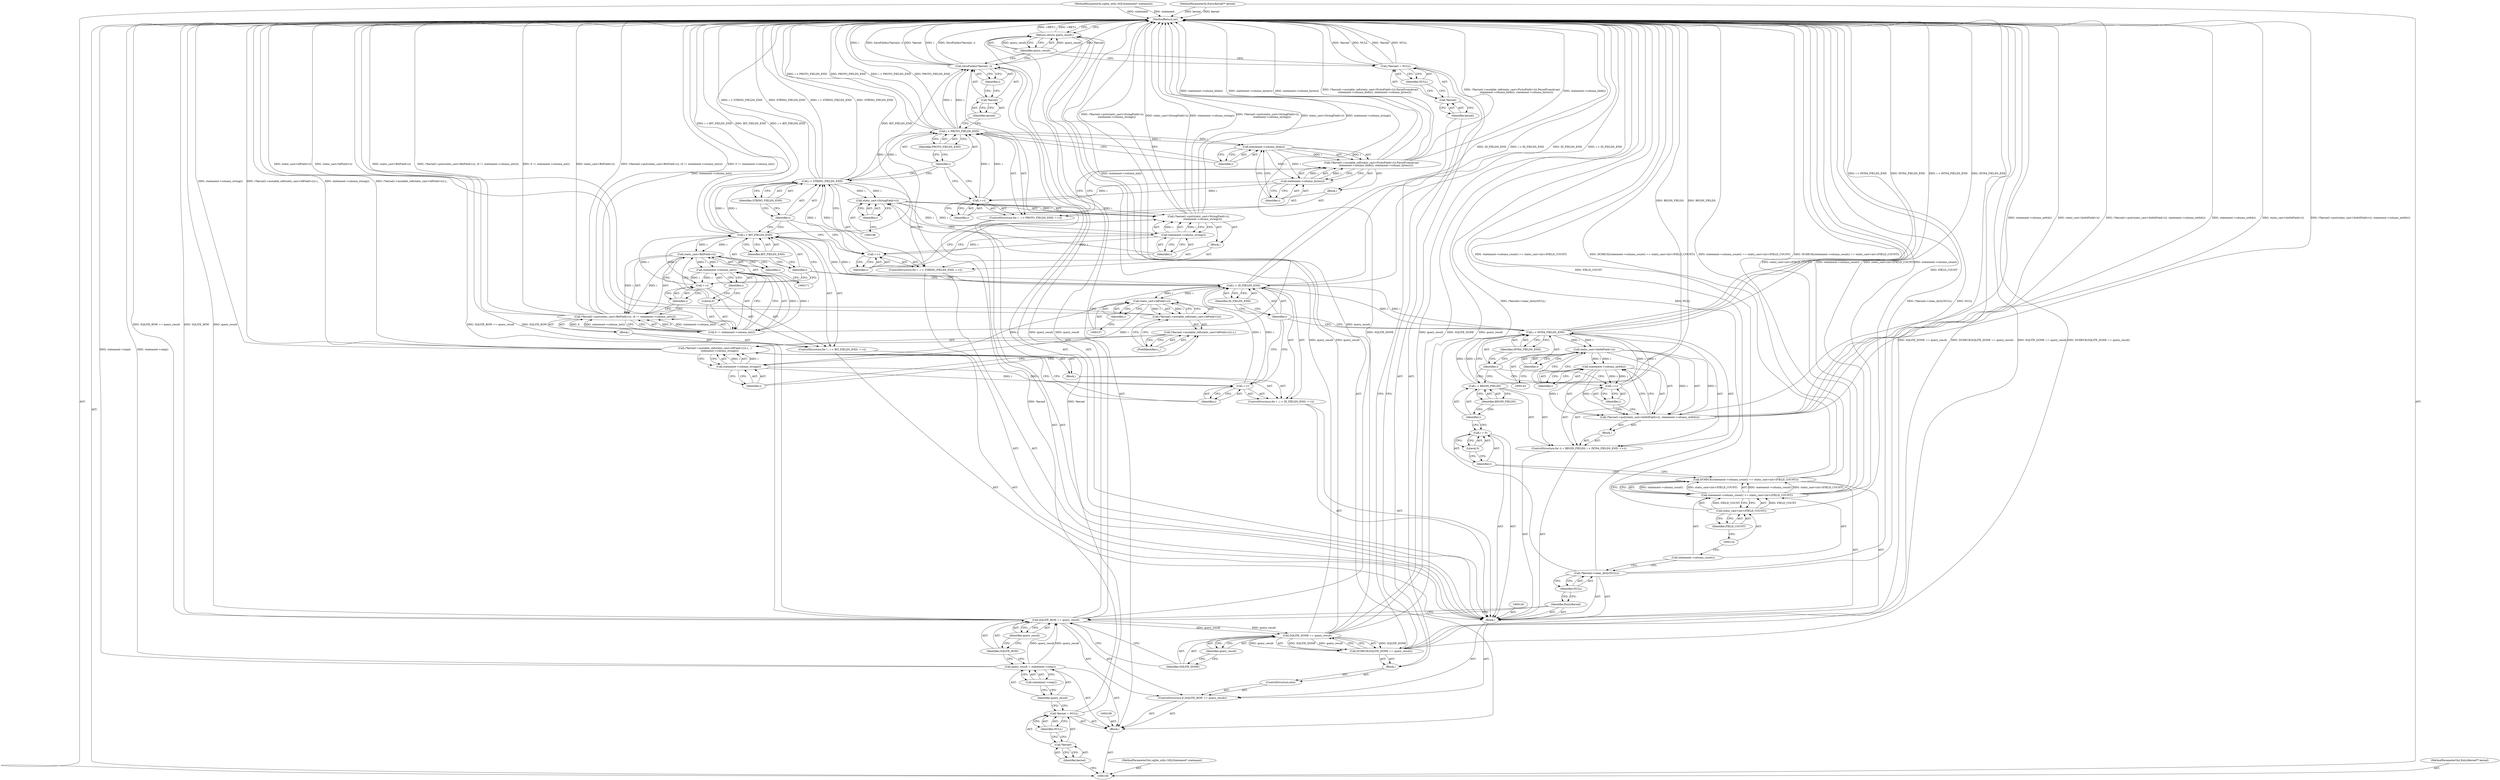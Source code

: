 digraph "0_Chrome_19190765882e272a6a2162c89acdb29110f7e3cf_22" {
"1000218" [label="(MethodReturn,int)"];
"1000101" [label="(MethodParameterIn,sqlite_utils::SQLStatement* statement)"];
"1000316" [label="(MethodParameterOut,sqlite_utils::SQLStatement* statement)"];
"1000102" [label="(MethodParameterIn,EntryKernel** kernel)"];
"1000317" [label="(MethodParameterOut,EntryKernel** kernel)"];
"1000103" [label="(Block,)"];
"1000141" [label="(Call,static_cast<Int64Field>(i))"];
"1000143" [label="(Identifier,i)"];
"1000144" [label="(Call,statement->column_int64(i))"];
"1000140" [label="(Call,(*kernel)->put(static_cast<Int64Field>(i), statement->column_int64(i)))"];
"1000145" [label="(Identifier,i)"];
"1000147" [label="(Call,i < ID_FIELDS_END)"];
"1000148" [label="(Identifier,i)"];
"1000149" [label="(Identifier,ID_FIELDS_END)"];
"1000150" [label="(Call,++i)"];
"1000151" [label="(Identifier,i)"];
"1000152" [label="(Block,)"];
"1000146" [label="(ControlStructure,for ( ; i < ID_FIELDS_END; ++i))"];
"1000156" [label="(Call,static_cast<IdField>(i))"];
"1000158" [label="(Identifier,i)"];
"1000159" [label="(FieldIdentifier,s_)"];
"1000153" [label="(Call,(*kernel)->mutable_ref(static_cast<IdField>(i)).s_ =\n           statement->column_string(i))"];
"1000154" [label="(Call,(*kernel)->mutable_ref(static_cast<IdField>(i)).s_)"];
"1000155" [label="(Call,(*kernel)->mutable_ref(static_cast<IdField>(i)))"];
"1000160" [label="(Call,statement->column_string(i))"];
"1000161" [label="(Identifier,i)"];
"1000163" [label="(Call,i < BIT_FIELDS_END)"];
"1000164" [label="(Identifier,i)"];
"1000165" [label="(Identifier,BIT_FIELDS_END)"];
"1000166" [label="(Call,++i)"];
"1000167" [label="(Identifier,i)"];
"1000168" [label="(Block,)"];
"1000162" [label="(ControlStructure,for ( ; i < BIT_FIELDS_END; ++i))"];
"1000170" [label="(Call,static_cast<BitField>(i))"];
"1000172" [label="(Identifier,i)"];
"1000173" [label="(Call,0 != statement->column_int(i))"];
"1000174" [label="(Literal,0)"];
"1000175" [label="(Call,statement->column_int(i))"];
"1000169" [label="(Call,(*kernel)->put(static_cast<BitField>(i), (0 != statement->column_int(i))))"];
"1000176" [label="(Identifier,i)"];
"1000178" [label="(Call,i < STRING_FIELDS_END)"];
"1000179" [label="(Identifier,i)"];
"1000180" [label="(Identifier,STRING_FIELDS_END)"];
"1000181" [label="(Call,++i)"];
"1000182" [label="(Identifier,i)"];
"1000177" [label="(ControlStructure,for ( ; i < STRING_FIELDS_END; ++i))"];
"1000183" [label="(Block,)"];
"1000107" [label="(Identifier,NULL)"];
"1000104" [label="(Call,*kernel = NULL)"];
"1000105" [label="(Call,*kernel)"];
"1000106" [label="(Identifier,kernel)"];
"1000185" [label="(Call,static_cast<StringField>(i))"];
"1000187" [label="(Identifier,i)"];
"1000184" [label="(Call,(*kernel)->put(static_cast<StringField>(i),\n          statement->column_string(i)))"];
"1000188" [label="(Call,statement->column_string(i))"];
"1000189" [label="(Identifier,i)"];
"1000191" [label="(Call,i < PROTO_FIELDS_END)"];
"1000192" [label="(Identifier,i)"];
"1000193" [label="(Identifier,PROTO_FIELDS_END)"];
"1000194" [label="(Call,++i)"];
"1000195" [label="(Identifier,i)"];
"1000196" [label="(Block,)"];
"1000190" [label="(ControlStructure,for ( ; i < PROTO_FIELDS_END; ++i))"];
"1000197" [label="(Call,(*kernel)->mutable_ref(static_cast<ProtoField>(i)).ParseFromArray(\n           statement->column_blob(i), statement->column_bytes(i)))"];
"1000198" [label="(Call,statement->column_blob(i))"];
"1000199" [label="(Identifier,i)"];
"1000200" [label="(Call,statement->column_bytes(i))"];
"1000201" [label="(Identifier,i)"];
"1000203" [label="(Call,*kernel)"];
"1000204" [label="(Identifier,kernel)"];
"1000205" [label="(Identifier,i)"];
"1000202" [label="(Call,ZeroFields((*kernel), i))"];
"1000207" [label="(Block,)"];
"1000206" [label="(ControlStructure,else)"];
"1000209" [label="(Call,SQLITE_DONE == query_result)"];
"1000210" [label="(Identifier,SQLITE_DONE)"];
"1000211" [label="(Identifier,query_result)"];
"1000208" [label="(Call,DCHECK(SQLITE_DONE == query_result))"];
"1000111" [label="(Call,statement->step())"];
"1000109" [label="(Call,query_result = statement->step())"];
"1000110" [label="(Identifier,query_result)"];
"1000215" [label="(Identifier,NULL)"];
"1000212" [label="(Call,(*kernel) = NULL)"];
"1000213" [label="(Call,*kernel)"];
"1000214" [label="(Identifier,kernel)"];
"1000217" [label="(Identifier,query_result)"];
"1000216" [label="(Return,return query_result;)"];
"1000112" [label="(ControlStructure,if (SQLITE_ROW == query_result))"];
"1000115" [label="(Identifier,query_result)"];
"1000113" [label="(Call,SQLITE_ROW == query_result)"];
"1000114" [label="(Identifier,SQLITE_ROW)"];
"1000117" [label="(Identifier,EntryKernel)"];
"1000119" [label="(Identifier,NULL)"];
"1000118" [label="(Call,(*kernel)->clear_dirty(NULL))"];
"1000121" [label="(Call,statement->column_count() == static_cast<int>(FIELD_COUNT))"];
"1000122" [label="(Call,statement->column_count())"];
"1000120" [label="(Call,DCHECK(statement->column_count() == static_cast<int>(FIELD_COUNT)))"];
"1000123" [label="(Call,static_cast<int>(FIELD_COUNT))"];
"1000125" [label="(Identifier,FIELD_COUNT)"];
"1000129" [label="(Literal,0)"];
"1000116" [label="(Block,)"];
"1000127" [label="(Call,i = 0)"];
"1000128" [label="(Identifier,i)"];
"1000131" [label="(Call,i = BEGIN_FIELDS)"];
"1000132" [label="(Identifier,i)"];
"1000133" [label="(Identifier,BEGIN_FIELDS)"];
"1000134" [label="(Call,i < INT64_FIELDS_END)"];
"1000135" [label="(Identifier,i)"];
"1000136" [label="(Identifier,INT64_FIELDS_END)"];
"1000130" [label="(ControlStructure,for (i = BEGIN_FIELDS; i < INT64_FIELDS_END; ++i))"];
"1000137" [label="(Call,++i)"];
"1000138" [label="(Identifier,i)"];
"1000139" [label="(Block,)"];
"1000218" -> "1000100"  [label="AST: "];
"1000218" -> "1000216"  [label="CFG: "];
"1000208" -> "1000218"  [label="DDG: SQLITE_DONE == query_result"];
"1000208" -> "1000218"  [label="DDG: DCHECK(SQLITE_DONE == query_result)"];
"1000184" -> "1000218"  [label="DDG: static_cast<StringField>(i)"];
"1000184" -> "1000218"  [label="DDG: statement->column_string(i)"];
"1000184" -> "1000218"  [label="DDG: (*kernel)->put(static_cast<StringField>(i),\n          statement->column_string(i))"];
"1000209" -> "1000218"  [label="DDG: SQLITE_DONE"];
"1000209" -> "1000218"  [label="DDG: query_result"];
"1000169" -> "1000218"  [label="DDG: (*kernel)->put(static_cast<BitField>(i), (0 != statement->column_int(i)))"];
"1000169" -> "1000218"  [label="DDG: 0 != statement->column_int(i)"];
"1000169" -> "1000218"  [label="DDG: static_cast<BitField>(i)"];
"1000197" -> "1000218"  [label="DDG: statement->column_bytes(i)"];
"1000197" -> "1000218"  [label="DDG: (*kernel)->mutable_ref(static_cast<ProtoField>(i)).ParseFromArray(\n           statement->column_blob(i), statement->column_bytes(i))"];
"1000197" -> "1000218"  [label="DDG: statement->column_blob(i)"];
"1000118" -> "1000218"  [label="DDG: (*kernel)->clear_dirty(NULL)"];
"1000118" -> "1000218"  [label="DDG: NULL"];
"1000155" -> "1000218"  [label="DDG: static_cast<IdField>(i)"];
"1000163" -> "1000218"  [label="DDG: i < BIT_FIELDS_END"];
"1000163" -> "1000218"  [label="DDG: BIT_FIELDS_END"];
"1000178" -> "1000218"  [label="DDG: i < STRING_FIELDS_END"];
"1000178" -> "1000218"  [label="DDG: STRING_FIELDS_END"];
"1000123" -> "1000218"  [label="DDG: FIELD_COUNT"];
"1000113" -> "1000218"  [label="DDG: SQLITE_ROW"];
"1000113" -> "1000218"  [label="DDG: query_result"];
"1000113" -> "1000218"  [label="DDG: SQLITE_ROW == query_result"];
"1000153" -> "1000218"  [label="DDG: statement->column_string(i)"];
"1000153" -> "1000218"  [label="DDG: (*kernel)->mutable_ref(static_cast<IdField>(i)).s_"];
"1000121" -> "1000218"  [label="DDG: static_cast<int>(FIELD_COUNT)"];
"1000121" -> "1000218"  [label="DDG: statement->column_count()"];
"1000140" -> "1000218"  [label="DDG: static_cast<Int64Field>(i)"];
"1000140" -> "1000218"  [label="DDG: (*kernel)->put(static_cast<Int64Field>(i), statement->column_int64(i))"];
"1000140" -> "1000218"  [label="DDG: statement->column_int64(i)"];
"1000134" -> "1000218"  [label="DDG: i < INT64_FIELDS_END"];
"1000134" -> "1000218"  [label="DDG: INT64_FIELDS_END"];
"1000191" -> "1000218"  [label="DDG: i < PROTO_FIELDS_END"];
"1000191" -> "1000218"  [label="DDG: PROTO_FIELDS_END"];
"1000202" -> "1000218"  [label="DDG: *kernel"];
"1000202" -> "1000218"  [label="DDG: i"];
"1000202" -> "1000218"  [label="DDG: ZeroFields((*kernel), i)"];
"1000120" -> "1000218"  [label="DDG: statement->column_count() == static_cast<int>(FIELD_COUNT)"];
"1000120" -> "1000218"  [label="DDG: DCHECK(statement->column_count() == static_cast<int>(FIELD_COUNT))"];
"1000147" -> "1000218"  [label="DDG: ID_FIELDS_END"];
"1000147" -> "1000218"  [label="DDG: i < ID_FIELDS_END"];
"1000131" -> "1000218"  [label="DDG: BEGIN_FIELDS"];
"1000102" -> "1000218"  [label="DDG: kernel"];
"1000212" -> "1000218"  [label="DDG: *kernel"];
"1000212" -> "1000218"  [label="DDG: NULL"];
"1000101" -> "1000218"  [label="DDG: statement"];
"1000109" -> "1000218"  [label="DDG: statement->step()"];
"1000173" -> "1000218"  [label="DDG: statement->column_int(i)"];
"1000216" -> "1000218"  [label="DDG: <RET>"];
"1000101" -> "1000100"  [label="AST: "];
"1000101" -> "1000218"  [label="DDG: statement"];
"1000316" -> "1000100"  [label="AST: "];
"1000102" -> "1000100"  [label="AST: "];
"1000102" -> "1000218"  [label="DDG: kernel"];
"1000317" -> "1000100"  [label="AST: "];
"1000103" -> "1000100"  [label="AST: "];
"1000104" -> "1000103"  [label="AST: "];
"1000108" -> "1000103"  [label="AST: "];
"1000109" -> "1000103"  [label="AST: "];
"1000112" -> "1000103"  [label="AST: "];
"1000216" -> "1000103"  [label="AST: "];
"1000141" -> "1000140"  [label="AST: "];
"1000141" -> "1000143"  [label="CFG: "];
"1000142" -> "1000141"  [label="AST: "];
"1000143" -> "1000141"  [label="AST: "];
"1000145" -> "1000141"  [label="CFG: "];
"1000141" -> "1000140"  [label="DDG: i"];
"1000134" -> "1000141"  [label="DDG: i"];
"1000141" -> "1000144"  [label="DDG: i"];
"1000143" -> "1000141"  [label="AST: "];
"1000143" -> "1000142"  [label="CFG: "];
"1000141" -> "1000143"  [label="CFG: "];
"1000144" -> "1000140"  [label="AST: "];
"1000144" -> "1000145"  [label="CFG: "];
"1000145" -> "1000144"  [label="AST: "];
"1000140" -> "1000144"  [label="CFG: "];
"1000144" -> "1000137"  [label="DDG: i"];
"1000144" -> "1000140"  [label="DDG: i"];
"1000141" -> "1000144"  [label="DDG: i"];
"1000140" -> "1000139"  [label="AST: "];
"1000140" -> "1000144"  [label="CFG: "];
"1000141" -> "1000140"  [label="AST: "];
"1000144" -> "1000140"  [label="AST: "];
"1000138" -> "1000140"  [label="CFG: "];
"1000140" -> "1000218"  [label="DDG: static_cast<Int64Field>(i)"];
"1000140" -> "1000218"  [label="DDG: (*kernel)->put(static_cast<Int64Field>(i), statement->column_int64(i))"];
"1000140" -> "1000218"  [label="DDG: statement->column_int64(i)"];
"1000141" -> "1000140"  [label="DDG: i"];
"1000144" -> "1000140"  [label="DDG: i"];
"1000145" -> "1000144"  [label="AST: "];
"1000145" -> "1000141"  [label="CFG: "];
"1000144" -> "1000145"  [label="CFG: "];
"1000147" -> "1000146"  [label="AST: "];
"1000147" -> "1000149"  [label="CFG: "];
"1000148" -> "1000147"  [label="AST: "];
"1000149" -> "1000147"  [label="AST: "];
"1000157" -> "1000147"  [label="CFG: "];
"1000164" -> "1000147"  [label="CFG: "];
"1000147" -> "1000218"  [label="DDG: ID_FIELDS_END"];
"1000147" -> "1000218"  [label="DDG: i < ID_FIELDS_END"];
"1000150" -> "1000147"  [label="DDG: i"];
"1000134" -> "1000147"  [label="DDG: i"];
"1000147" -> "1000156"  [label="DDG: i"];
"1000147" -> "1000163"  [label="DDG: i"];
"1000148" -> "1000147"  [label="AST: "];
"1000148" -> "1000150"  [label="CFG: "];
"1000148" -> "1000134"  [label="CFG: "];
"1000149" -> "1000148"  [label="CFG: "];
"1000149" -> "1000147"  [label="AST: "];
"1000149" -> "1000148"  [label="CFG: "];
"1000147" -> "1000149"  [label="CFG: "];
"1000150" -> "1000146"  [label="AST: "];
"1000150" -> "1000151"  [label="CFG: "];
"1000151" -> "1000150"  [label="AST: "];
"1000148" -> "1000150"  [label="CFG: "];
"1000150" -> "1000147"  [label="DDG: i"];
"1000160" -> "1000150"  [label="DDG: i"];
"1000151" -> "1000150"  [label="AST: "];
"1000151" -> "1000153"  [label="CFG: "];
"1000150" -> "1000151"  [label="CFG: "];
"1000152" -> "1000146"  [label="AST: "];
"1000153" -> "1000152"  [label="AST: "];
"1000146" -> "1000116"  [label="AST: "];
"1000147" -> "1000146"  [label="AST: "];
"1000150" -> "1000146"  [label="AST: "];
"1000152" -> "1000146"  [label="AST: "];
"1000156" -> "1000155"  [label="AST: "];
"1000156" -> "1000158"  [label="CFG: "];
"1000157" -> "1000156"  [label="AST: "];
"1000158" -> "1000156"  [label="AST: "];
"1000155" -> "1000156"  [label="CFG: "];
"1000156" -> "1000155"  [label="DDG: i"];
"1000147" -> "1000156"  [label="DDG: i"];
"1000156" -> "1000160"  [label="DDG: i"];
"1000158" -> "1000156"  [label="AST: "];
"1000158" -> "1000157"  [label="CFG: "];
"1000156" -> "1000158"  [label="CFG: "];
"1000159" -> "1000154"  [label="AST: "];
"1000159" -> "1000155"  [label="CFG: "];
"1000154" -> "1000159"  [label="CFG: "];
"1000153" -> "1000152"  [label="AST: "];
"1000153" -> "1000160"  [label="CFG: "];
"1000154" -> "1000153"  [label="AST: "];
"1000160" -> "1000153"  [label="AST: "];
"1000151" -> "1000153"  [label="CFG: "];
"1000153" -> "1000218"  [label="DDG: statement->column_string(i)"];
"1000153" -> "1000218"  [label="DDG: (*kernel)->mutable_ref(static_cast<IdField>(i)).s_"];
"1000160" -> "1000153"  [label="DDG: i"];
"1000154" -> "1000153"  [label="AST: "];
"1000154" -> "1000159"  [label="CFG: "];
"1000155" -> "1000154"  [label="AST: "];
"1000159" -> "1000154"  [label="AST: "];
"1000161" -> "1000154"  [label="CFG: "];
"1000155" -> "1000154"  [label="AST: "];
"1000155" -> "1000156"  [label="CFG: "];
"1000156" -> "1000155"  [label="AST: "];
"1000159" -> "1000155"  [label="CFG: "];
"1000155" -> "1000218"  [label="DDG: static_cast<IdField>(i)"];
"1000156" -> "1000155"  [label="DDG: i"];
"1000160" -> "1000153"  [label="AST: "];
"1000160" -> "1000161"  [label="CFG: "];
"1000161" -> "1000160"  [label="AST: "];
"1000153" -> "1000160"  [label="CFG: "];
"1000160" -> "1000150"  [label="DDG: i"];
"1000160" -> "1000153"  [label="DDG: i"];
"1000156" -> "1000160"  [label="DDG: i"];
"1000161" -> "1000160"  [label="AST: "];
"1000161" -> "1000154"  [label="CFG: "];
"1000160" -> "1000161"  [label="CFG: "];
"1000163" -> "1000162"  [label="AST: "];
"1000163" -> "1000165"  [label="CFG: "];
"1000164" -> "1000163"  [label="AST: "];
"1000165" -> "1000163"  [label="AST: "];
"1000171" -> "1000163"  [label="CFG: "];
"1000179" -> "1000163"  [label="CFG: "];
"1000163" -> "1000218"  [label="DDG: i < BIT_FIELDS_END"];
"1000163" -> "1000218"  [label="DDG: BIT_FIELDS_END"];
"1000166" -> "1000163"  [label="DDG: i"];
"1000147" -> "1000163"  [label="DDG: i"];
"1000163" -> "1000170"  [label="DDG: i"];
"1000163" -> "1000178"  [label="DDG: i"];
"1000164" -> "1000163"  [label="AST: "];
"1000164" -> "1000166"  [label="CFG: "];
"1000164" -> "1000147"  [label="CFG: "];
"1000165" -> "1000164"  [label="CFG: "];
"1000165" -> "1000163"  [label="AST: "];
"1000165" -> "1000164"  [label="CFG: "];
"1000163" -> "1000165"  [label="CFG: "];
"1000166" -> "1000162"  [label="AST: "];
"1000166" -> "1000167"  [label="CFG: "];
"1000167" -> "1000166"  [label="AST: "];
"1000164" -> "1000166"  [label="CFG: "];
"1000166" -> "1000163"  [label="DDG: i"];
"1000175" -> "1000166"  [label="DDG: i"];
"1000167" -> "1000166"  [label="AST: "];
"1000167" -> "1000169"  [label="CFG: "];
"1000166" -> "1000167"  [label="CFG: "];
"1000168" -> "1000162"  [label="AST: "];
"1000169" -> "1000168"  [label="AST: "];
"1000162" -> "1000116"  [label="AST: "];
"1000163" -> "1000162"  [label="AST: "];
"1000166" -> "1000162"  [label="AST: "];
"1000168" -> "1000162"  [label="AST: "];
"1000170" -> "1000169"  [label="AST: "];
"1000170" -> "1000172"  [label="CFG: "];
"1000171" -> "1000170"  [label="AST: "];
"1000172" -> "1000170"  [label="AST: "];
"1000174" -> "1000170"  [label="CFG: "];
"1000170" -> "1000169"  [label="DDG: i"];
"1000163" -> "1000170"  [label="DDG: i"];
"1000170" -> "1000175"  [label="DDG: i"];
"1000172" -> "1000170"  [label="AST: "];
"1000172" -> "1000171"  [label="CFG: "];
"1000170" -> "1000172"  [label="CFG: "];
"1000173" -> "1000169"  [label="AST: "];
"1000173" -> "1000175"  [label="CFG: "];
"1000174" -> "1000173"  [label="AST: "];
"1000175" -> "1000173"  [label="AST: "];
"1000169" -> "1000173"  [label="CFG: "];
"1000173" -> "1000218"  [label="DDG: statement->column_int(i)"];
"1000173" -> "1000169"  [label="DDG: 0"];
"1000173" -> "1000169"  [label="DDG: statement->column_int(i)"];
"1000175" -> "1000173"  [label="DDG: i"];
"1000174" -> "1000173"  [label="AST: "];
"1000174" -> "1000170"  [label="CFG: "];
"1000176" -> "1000174"  [label="CFG: "];
"1000175" -> "1000173"  [label="AST: "];
"1000175" -> "1000176"  [label="CFG: "];
"1000176" -> "1000175"  [label="AST: "];
"1000173" -> "1000175"  [label="CFG: "];
"1000175" -> "1000166"  [label="DDG: i"];
"1000175" -> "1000173"  [label="DDG: i"];
"1000170" -> "1000175"  [label="DDG: i"];
"1000169" -> "1000168"  [label="AST: "];
"1000169" -> "1000173"  [label="CFG: "];
"1000170" -> "1000169"  [label="AST: "];
"1000173" -> "1000169"  [label="AST: "];
"1000167" -> "1000169"  [label="CFG: "];
"1000169" -> "1000218"  [label="DDG: (*kernel)->put(static_cast<BitField>(i), (0 != statement->column_int(i)))"];
"1000169" -> "1000218"  [label="DDG: 0 != statement->column_int(i)"];
"1000169" -> "1000218"  [label="DDG: static_cast<BitField>(i)"];
"1000170" -> "1000169"  [label="DDG: i"];
"1000173" -> "1000169"  [label="DDG: 0"];
"1000173" -> "1000169"  [label="DDG: statement->column_int(i)"];
"1000176" -> "1000175"  [label="AST: "];
"1000176" -> "1000174"  [label="CFG: "];
"1000175" -> "1000176"  [label="CFG: "];
"1000178" -> "1000177"  [label="AST: "];
"1000178" -> "1000180"  [label="CFG: "];
"1000179" -> "1000178"  [label="AST: "];
"1000180" -> "1000178"  [label="AST: "];
"1000186" -> "1000178"  [label="CFG: "];
"1000192" -> "1000178"  [label="CFG: "];
"1000178" -> "1000218"  [label="DDG: i < STRING_FIELDS_END"];
"1000178" -> "1000218"  [label="DDG: STRING_FIELDS_END"];
"1000181" -> "1000178"  [label="DDG: i"];
"1000163" -> "1000178"  [label="DDG: i"];
"1000178" -> "1000185"  [label="DDG: i"];
"1000178" -> "1000191"  [label="DDG: i"];
"1000179" -> "1000178"  [label="AST: "];
"1000179" -> "1000181"  [label="CFG: "];
"1000179" -> "1000163"  [label="CFG: "];
"1000180" -> "1000179"  [label="CFG: "];
"1000180" -> "1000178"  [label="AST: "];
"1000180" -> "1000179"  [label="CFG: "];
"1000178" -> "1000180"  [label="CFG: "];
"1000181" -> "1000177"  [label="AST: "];
"1000181" -> "1000182"  [label="CFG: "];
"1000182" -> "1000181"  [label="AST: "];
"1000179" -> "1000181"  [label="CFG: "];
"1000181" -> "1000178"  [label="DDG: i"];
"1000188" -> "1000181"  [label="DDG: i"];
"1000182" -> "1000181"  [label="AST: "];
"1000182" -> "1000184"  [label="CFG: "];
"1000181" -> "1000182"  [label="CFG: "];
"1000177" -> "1000116"  [label="AST: "];
"1000178" -> "1000177"  [label="AST: "];
"1000181" -> "1000177"  [label="AST: "];
"1000183" -> "1000177"  [label="AST: "];
"1000183" -> "1000177"  [label="AST: "];
"1000184" -> "1000183"  [label="AST: "];
"1000107" -> "1000104"  [label="AST: "];
"1000107" -> "1000105"  [label="CFG: "];
"1000104" -> "1000107"  [label="CFG: "];
"1000104" -> "1000103"  [label="AST: "];
"1000104" -> "1000107"  [label="CFG: "];
"1000105" -> "1000104"  [label="AST: "];
"1000107" -> "1000104"  [label="AST: "];
"1000110" -> "1000104"  [label="CFG: "];
"1000104" -> "1000202"  [label="DDG: *kernel"];
"1000105" -> "1000104"  [label="AST: "];
"1000105" -> "1000106"  [label="CFG: "];
"1000106" -> "1000105"  [label="AST: "];
"1000107" -> "1000105"  [label="CFG: "];
"1000106" -> "1000105"  [label="AST: "];
"1000106" -> "1000100"  [label="CFG: "];
"1000105" -> "1000106"  [label="CFG: "];
"1000185" -> "1000184"  [label="AST: "];
"1000185" -> "1000187"  [label="CFG: "];
"1000186" -> "1000185"  [label="AST: "];
"1000187" -> "1000185"  [label="AST: "];
"1000189" -> "1000185"  [label="CFG: "];
"1000185" -> "1000184"  [label="DDG: i"];
"1000178" -> "1000185"  [label="DDG: i"];
"1000185" -> "1000188"  [label="DDG: i"];
"1000187" -> "1000185"  [label="AST: "];
"1000187" -> "1000186"  [label="CFG: "];
"1000185" -> "1000187"  [label="CFG: "];
"1000184" -> "1000183"  [label="AST: "];
"1000184" -> "1000188"  [label="CFG: "];
"1000185" -> "1000184"  [label="AST: "];
"1000188" -> "1000184"  [label="AST: "];
"1000182" -> "1000184"  [label="CFG: "];
"1000184" -> "1000218"  [label="DDG: static_cast<StringField>(i)"];
"1000184" -> "1000218"  [label="DDG: statement->column_string(i)"];
"1000184" -> "1000218"  [label="DDG: (*kernel)->put(static_cast<StringField>(i),\n          statement->column_string(i))"];
"1000185" -> "1000184"  [label="DDG: i"];
"1000188" -> "1000184"  [label="DDG: i"];
"1000188" -> "1000184"  [label="AST: "];
"1000188" -> "1000189"  [label="CFG: "];
"1000189" -> "1000188"  [label="AST: "];
"1000184" -> "1000188"  [label="CFG: "];
"1000188" -> "1000181"  [label="DDG: i"];
"1000188" -> "1000184"  [label="DDG: i"];
"1000185" -> "1000188"  [label="DDG: i"];
"1000189" -> "1000188"  [label="AST: "];
"1000189" -> "1000185"  [label="CFG: "];
"1000188" -> "1000189"  [label="CFG: "];
"1000191" -> "1000190"  [label="AST: "];
"1000191" -> "1000193"  [label="CFG: "];
"1000192" -> "1000191"  [label="AST: "];
"1000193" -> "1000191"  [label="AST: "];
"1000199" -> "1000191"  [label="CFG: "];
"1000204" -> "1000191"  [label="CFG: "];
"1000191" -> "1000218"  [label="DDG: i < PROTO_FIELDS_END"];
"1000191" -> "1000218"  [label="DDG: PROTO_FIELDS_END"];
"1000178" -> "1000191"  [label="DDG: i"];
"1000194" -> "1000191"  [label="DDG: i"];
"1000191" -> "1000198"  [label="DDG: i"];
"1000191" -> "1000202"  [label="DDG: i"];
"1000192" -> "1000191"  [label="AST: "];
"1000192" -> "1000194"  [label="CFG: "];
"1000192" -> "1000178"  [label="CFG: "];
"1000193" -> "1000192"  [label="CFG: "];
"1000193" -> "1000191"  [label="AST: "];
"1000193" -> "1000192"  [label="CFG: "];
"1000191" -> "1000193"  [label="CFG: "];
"1000194" -> "1000190"  [label="AST: "];
"1000194" -> "1000195"  [label="CFG: "];
"1000195" -> "1000194"  [label="AST: "];
"1000192" -> "1000194"  [label="CFG: "];
"1000194" -> "1000191"  [label="DDG: i"];
"1000200" -> "1000194"  [label="DDG: i"];
"1000195" -> "1000194"  [label="AST: "];
"1000195" -> "1000197"  [label="CFG: "];
"1000194" -> "1000195"  [label="CFG: "];
"1000196" -> "1000190"  [label="AST: "];
"1000197" -> "1000196"  [label="AST: "];
"1000190" -> "1000116"  [label="AST: "];
"1000191" -> "1000190"  [label="AST: "];
"1000194" -> "1000190"  [label="AST: "];
"1000196" -> "1000190"  [label="AST: "];
"1000197" -> "1000196"  [label="AST: "];
"1000197" -> "1000200"  [label="CFG: "];
"1000198" -> "1000197"  [label="AST: "];
"1000200" -> "1000197"  [label="AST: "];
"1000195" -> "1000197"  [label="CFG: "];
"1000197" -> "1000218"  [label="DDG: statement->column_bytes(i)"];
"1000197" -> "1000218"  [label="DDG: (*kernel)->mutable_ref(static_cast<ProtoField>(i)).ParseFromArray(\n           statement->column_blob(i), statement->column_bytes(i))"];
"1000197" -> "1000218"  [label="DDG: statement->column_blob(i)"];
"1000198" -> "1000197"  [label="DDG: i"];
"1000200" -> "1000197"  [label="DDG: i"];
"1000198" -> "1000197"  [label="AST: "];
"1000198" -> "1000199"  [label="CFG: "];
"1000199" -> "1000198"  [label="AST: "];
"1000201" -> "1000198"  [label="CFG: "];
"1000198" -> "1000197"  [label="DDG: i"];
"1000191" -> "1000198"  [label="DDG: i"];
"1000198" -> "1000200"  [label="DDG: i"];
"1000199" -> "1000198"  [label="AST: "];
"1000199" -> "1000191"  [label="CFG: "];
"1000198" -> "1000199"  [label="CFG: "];
"1000200" -> "1000197"  [label="AST: "];
"1000200" -> "1000201"  [label="CFG: "];
"1000201" -> "1000200"  [label="AST: "];
"1000197" -> "1000200"  [label="CFG: "];
"1000200" -> "1000194"  [label="DDG: i"];
"1000200" -> "1000197"  [label="DDG: i"];
"1000198" -> "1000200"  [label="DDG: i"];
"1000201" -> "1000200"  [label="AST: "];
"1000201" -> "1000198"  [label="CFG: "];
"1000200" -> "1000201"  [label="CFG: "];
"1000203" -> "1000202"  [label="AST: "];
"1000203" -> "1000204"  [label="CFG: "];
"1000204" -> "1000203"  [label="AST: "];
"1000205" -> "1000203"  [label="CFG: "];
"1000204" -> "1000203"  [label="AST: "];
"1000204" -> "1000191"  [label="CFG: "];
"1000203" -> "1000204"  [label="CFG: "];
"1000205" -> "1000202"  [label="AST: "];
"1000205" -> "1000203"  [label="CFG: "];
"1000202" -> "1000205"  [label="CFG: "];
"1000202" -> "1000116"  [label="AST: "];
"1000202" -> "1000205"  [label="CFG: "];
"1000203" -> "1000202"  [label="AST: "];
"1000205" -> "1000202"  [label="AST: "];
"1000217" -> "1000202"  [label="CFG: "];
"1000202" -> "1000218"  [label="DDG: *kernel"];
"1000202" -> "1000218"  [label="DDG: i"];
"1000202" -> "1000218"  [label="DDG: ZeroFields((*kernel), i)"];
"1000104" -> "1000202"  [label="DDG: *kernel"];
"1000191" -> "1000202"  [label="DDG: i"];
"1000207" -> "1000206"  [label="AST: "];
"1000208" -> "1000207"  [label="AST: "];
"1000212" -> "1000207"  [label="AST: "];
"1000206" -> "1000112"  [label="AST: "];
"1000207" -> "1000206"  [label="AST: "];
"1000209" -> "1000208"  [label="AST: "];
"1000209" -> "1000211"  [label="CFG: "];
"1000210" -> "1000209"  [label="AST: "];
"1000211" -> "1000209"  [label="AST: "];
"1000208" -> "1000209"  [label="CFG: "];
"1000209" -> "1000218"  [label="DDG: SQLITE_DONE"];
"1000209" -> "1000218"  [label="DDG: query_result"];
"1000209" -> "1000208"  [label="DDG: SQLITE_DONE"];
"1000209" -> "1000208"  [label="DDG: query_result"];
"1000113" -> "1000209"  [label="DDG: query_result"];
"1000209" -> "1000216"  [label="DDG: query_result"];
"1000210" -> "1000209"  [label="AST: "];
"1000210" -> "1000113"  [label="CFG: "];
"1000211" -> "1000210"  [label="CFG: "];
"1000211" -> "1000209"  [label="AST: "];
"1000211" -> "1000210"  [label="CFG: "];
"1000209" -> "1000211"  [label="CFG: "];
"1000208" -> "1000207"  [label="AST: "];
"1000208" -> "1000209"  [label="CFG: "];
"1000209" -> "1000208"  [label="AST: "];
"1000214" -> "1000208"  [label="CFG: "];
"1000208" -> "1000218"  [label="DDG: SQLITE_DONE == query_result"];
"1000208" -> "1000218"  [label="DDG: DCHECK(SQLITE_DONE == query_result)"];
"1000209" -> "1000208"  [label="DDG: SQLITE_DONE"];
"1000209" -> "1000208"  [label="DDG: query_result"];
"1000111" -> "1000109"  [label="AST: "];
"1000111" -> "1000110"  [label="CFG: "];
"1000109" -> "1000111"  [label="CFG: "];
"1000109" -> "1000103"  [label="AST: "];
"1000109" -> "1000111"  [label="CFG: "];
"1000110" -> "1000109"  [label="AST: "];
"1000111" -> "1000109"  [label="AST: "];
"1000114" -> "1000109"  [label="CFG: "];
"1000109" -> "1000218"  [label="DDG: statement->step()"];
"1000109" -> "1000113"  [label="DDG: query_result"];
"1000110" -> "1000109"  [label="AST: "];
"1000110" -> "1000104"  [label="CFG: "];
"1000111" -> "1000110"  [label="CFG: "];
"1000215" -> "1000212"  [label="AST: "];
"1000215" -> "1000213"  [label="CFG: "];
"1000212" -> "1000215"  [label="CFG: "];
"1000212" -> "1000207"  [label="AST: "];
"1000212" -> "1000215"  [label="CFG: "];
"1000213" -> "1000212"  [label="AST: "];
"1000215" -> "1000212"  [label="AST: "];
"1000217" -> "1000212"  [label="CFG: "];
"1000212" -> "1000218"  [label="DDG: *kernel"];
"1000212" -> "1000218"  [label="DDG: NULL"];
"1000213" -> "1000212"  [label="AST: "];
"1000213" -> "1000214"  [label="CFG: "];
"1000214" -> "1000213"  [label="AST: "];
"1000215" -> "1000213"  [label="CFG: "];
"1000214" -> "1000213"  [label="AST: "];
"1000214" -> "1000208"  [label="CFG: "];
"1000213" -> "1000214"  [label="CFG: "];
"1000217" -> "1000216"  [label="AST: "];
"1000217" -> "1000202"  [label="CFG: "];
"1000217" -> "1000212"  [label="CFG: "];
"1000216" -> "1000217"  [label="CFG: "];
"1000217" -> "1000216"  [label="DDG: query_result"];
"1000216" -> "1000103"  [label="AST: "];
"1000216" -> "1000217"  [label="CFG: "];
"1000217" -> "1000216"  [label="AST: "];
"1000218" -> "1000216"  [label="CFG: "];
"1000216" -> "1000218"  [label="DDG: <RET>"];
"1000217" -> "1000216"  [label="DDG: query_result"];
"1000113" -> "1000216"  [label="DDG: query_result"];
"1000209" -> "1000216"  [label="DDG: query_result"];
"1000112" -> "1000103"  [label="AST: "];
"1000113" -> "1000112"  [label="AST: "];
"1000116" -> "1000112"  [label="AST: "];
"1000206" -> "1000112"  [label="AST: "];
"1000115" -> "1000113"  [label="AST: "];
"1000115" -> "1000114"  [label="CFG: "];
"1000113" -> "1000115"  [label="CFG: "];
"1000113" -> "1000112"  [label="AST: "];
"1000113" -> "1000115"  [label="CFG: "];
"1000114" -> "1000113"  [label="AST: "];
"1000115" -> "1000113"  [label="AST: "];
"1000117" -> "1000113"  [label="CFG: "];
"1000210" -> "1000113"  [label="CFG: "];
"1000113" -> "1000218"  [label="DDG: SQLITE_ROW"];
"1000113" -> "1000218"  [label="DDG: query_result"];
"1000113" -> "1000218"  [label="DDG: SQLITE_ROW == query_result"];
"1000109" -> "1000113"  [label="DDG: query_result"];
"1000113" -> "1000209"  [label="DDG: query_result"];
"1000113" -> "1000216"  [label="DDG: query_result"];
"1000114" -> "1000113"  [label="AST: "];
"1000114" -> "1000109"  [label="CFG: "];
"1000115" -> "1000114"  [label="CFG: "];
"1000117" -> "1000116"  [label="AST: "];
"1000117" -> "1000113"  [label="CFG: "];
"1000119" -> "1000117"  [label="CFG: "];
"1000119" -> "1000118"  [label="AST: "];
"1000119" -> "1000117"  [label="CFG: "];
"1000118" -> "1000119"  [label="CFG: "];
"1000118" -> "1000116"  [label="AST: "];
"1000118" -> "1000119"  [label="CFG: "];
"1000119" -> "1000118"  [label="AST: "];
"1000122" -> "1000118"  [label="CFG: "];
"1000118" -> "1000218"  [label="DDG: (*kernel)->clear_dirty(NULL)"];
"1000118" -> "1000218"  [label="DDG: NULL"];
"1000121" -> "1000120"  [label="AST: "];
"1000121" -> "1000123"  [label="CFG: "];
"1000122" -> "1000121"  [label="AST: "];
"1000123" -> "1000121"  [label="AST: "];
"1000120" -> "1000121"  [label="CFG: "];
"1000121" -> "1000218"  [label="DDG: static_cast<int>(FIELD_COUNT)"];
"1000121" -> "1000218"  [label="DDG: statement->column_count()"];
"1000121" -> "1000120"  [label="DDG: statement->column_count()"];
"1000121" -> "1000120"  [label="DDG: static_cast<int>(FIELD_COUNT)"];
"1000123" -> "1000121"  [label="DDG: FIELD_COUNT"];
"1000122" -> "1000121"  [label="AST: "];
"1000122" -> "1000118"  [label="CFG: "];
"1000124" -> "1000122"  [label="CFG: "];
"1000120" -> "1000116"  [label="AST: "];
"1000120" -> "1000121"  [label="CFG: "];
"1000121" -> "1000120"  [label="AST: "];
"1000128" -> "1000120"  [label="CFG: "];
"1000120" -> "1000218"  [label="DDG: statement->column_count() == static_cast<int>(FIELD_COUNT)"];
"1000120" -> "1000218"  [label="DDG: DCHECK(statement->column_count() == static_cast<int>(FIELD_COUNT))"];
"1000121" -> "1000120"  [label="DDG: statement->column_count()"];
"1000121" -> "1000120"  [label="DDG: static_cast<int>(FIELD_COUNT)"];
"1000123" -> "1000121"  [label="AST: "];
"1000123" -> "1000125"  [label="CFG: "];
"1000124" -> "1000123"  [label="AST: "];
"1000125" -> "1000123"  [label="AST: "];
"1000121" -> "1000123"  [label="CFG: "];
"1000123" -> "1000218"  [label="DDG: FIELD_COUNT"];
"1000123" -> "1000121"  [label="DDG: FIELD_COUNT"];
"1000125" -> "1000123"  [label="AST: "];
"1000125" -> "1000124"  [label="CFG: "];
"1000123" -> "1000125"  [label="CFG: "];
"1000129" -> "1000127"  [label="AST: "];
"1000129" -> "1000128"  [label="CFG: "];
"1000127" -> "1000129"  [label="CFG: "];
"1000116" -> "1000112"  [label="AST: "];
"1000117" -> "1000116"  [label="AST: "];
"1000118" -> "1000116"  [label="AST: "];
"1000120" -> "1000116"  [label="AST: "];
"1000126" -> "1000116"  [label="AST: "];
"1000127" -> "1000116"  [label="AST: "];
"1000130" -> "1000116"  [label="AST: "];
"1000146" -> "1000116"  [label="AST: "];
"1000162" -> "1000116"  [label="AST: "];
"1000177" -> "1000116"  [label="AST: "];
"1000190" -> "1000116"  [label="AST: "];
"1000202" -> "1000116"  [label="AST: "];
"1000127" -> "1000116"  [label="AST: "];
"1000127" -> "1000129"  [label="CFG: "];
"1000128" -> "1000127"  [label="AST: "];
"1000129" -> "1000127"  [label="AST: "];
"1000132" -> "1000127"  [label="CFG: "];
"1000128" -> "1000127"  [label="AST: "];
"1000128" -> "1000120"  [label="CFG: "];
"1000129" -> "1000128"  [label="CFG: "];
"1000131" -> "1000130"  [label="AST: "];
"1000131" -> "1000133"  [label="CFG: "];
"1000132" -> "1000131"  [label="AST: "];
"1000133" -> "1000131"  [label="AST: "];
"1000135" -> "1000131"  [label="CFG: "];
"1000131" -> "1000218"  [label="DDG: BEGIN_FIELDS"];
"1000131" -> "1000134"  [label="DDG: i"];
"1000132" -> "1000131"  [label="AST: "];
"1000132" -> "1000127"  [label="CFG: "];
"1000133" -> "1000132"  [label="CFG: "];
"1000133" -> "1000131"  [label="AST: "];
"1000133" -> "1000132"  [label="CFG: "];
"1000131" -> "1000133"  [label="CFG: "];
"1000134" -> "1000130"  [label="AST: "];
"1000134" -> "1000136"  [label="CFG: "];
"1000135" -> "1000134"  [label="AST: "];
"1000136" -> "1000134"  [label="AST: "];
"1000142" -> "1000134"  [label="CFG: "];
"1000148" -> "1000134"  [label="CFG: "];
"1000134" -> "1000218"  [label="DDG: i < INT64_FIELDS_END"];
"1000134" -> "1000218"  [label="DDG: INT64_FIELDS_END"];
"1000131" -> "1000134"  [label="DDG: i"];
"1000137" -> "1000134"  [label="DDG: i"];
"1000134" -> "1000141"  [label="DDG: i"];
"1000134" -> "1000147"  [label="DDG: i"];
"1000135" -> "1000134"  [label="AST: "];
"1000135" -> "1000131"  [label="CFG: "];
"1000135" -> "1000137"  [label="CFG: "];
"1000136" -> "1000135"  [label="CFG: "];
"1000136" -> "1000134"  [label="AST: "];
"1000136" -> "1000135"  [label="CFG: "];
"1000134" -> "1000136"  [label="CFG: "];
"1000130" -> "1000116"  [label="AST: "];
"1000131" -> "1000130"  [label="AST: "];
"1000134" -> "1000130"  [label="AST: "];
"1000137" -> "1000130"  [label="AST: "];
"1000139" -> "1000130"  [label="AST: "];
"1000137" -> "1000130"  [label="AST: "];
"1000137" -> "1000138"  [label="CFG: "];
"1000138" -> "1000137"  [label="AST: "];
"1000135" -> "1000137"  [label="CFG: "];
"1000137" -> "1000134"  [label="DDG: i"];
"1000144" -> "1000137"  [label="DDG: i"];
"1000138" -> "1000137"  [label="AST: "];
"1000138" -> "1000140"  [label="CFG: "];
"1000137" -> "1000138"  [label="CFG: "];
"1000139" -> "1000130"  [label="AST: "];
"1000140" -> "1000139"  [label="AST: "];
}
